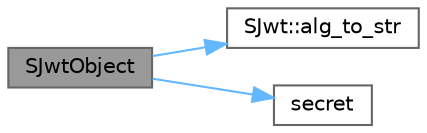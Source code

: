 digraph "SJwtObject"
{
 // LATEX_PDF_SIZE
  bgcolor="transparent";
  edge [fontname=Helvetica,fontsize=10,labelfontname=Helvetica,labelfontsize=10];
  node [fontname=Helvetica,fontsize=10,shape=box,height=0.2,width=0.4];
  rankdir="LR";
  Node1 [id="Node000001",label="SJwtObject",height=0.2,width=0.4,color="gray40", fillcolor="grey60", style="filled", fontcolor="black",tooltip=" "];
  Node1 -> Node2 [id="edge1_Node000001_Node000002",color="steelblue1",style="solid",tooltip=" "];
  Node2 [id="Node000002",label="SJwt::alg_to_str",height=0.2,width=0.4,color="grey40", fillcolor="white", style="filled",URL="$namespace_s_jwt.html#a8598facc90a19c2bf1b0a4a90512e85f",tooltip=" "];
  Node1 -> Node3 [id="edge2_Node000001_Node000003",color="steelblue1",style="solid",tooltip=" "];
  Node3 [id="Node000003",label="secret",height=0.2,width=0.4,color="grey40", fillcolor="white", style="filled",URL="$class_s_jwt_1_1_s_jwt_object.html#ae78e42c6313a41960d36841924817899",tooltip=" "];
}

